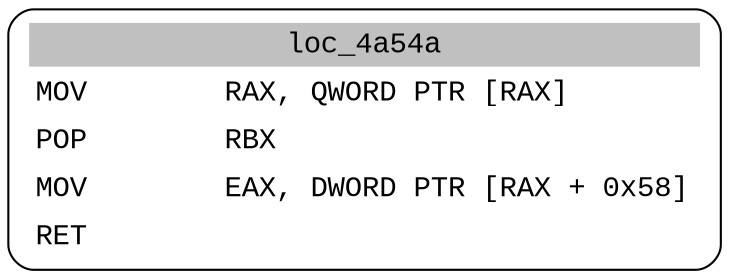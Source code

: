 digraph asm_graph {
1941 [
shape="Mrecord" fontname="Courier New"label =<<table border="0" cellborder="0" cellpadding="3"><tr><td align="center" colspan="2" bgcolor="grey">loc_4a54a</td></tr><tr><td align="left">MOV        RAX, QWORD PTR [RAX]</td></tr><tr><td align="left">POP        RBX</td></tr><tr><td align="left">MOV        EAX, DWORD PTR [RAX + 0x58]</td></tr><tr><td align="left">RET        </td></tr></table>> ];
}